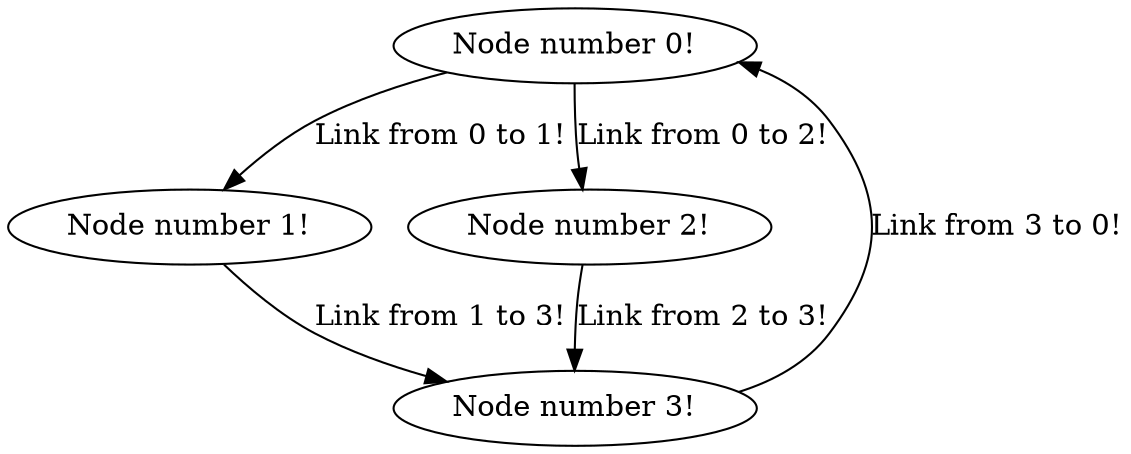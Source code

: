 digraph DotGraph
{
    Node0 [shape="ellipse", color="black", fontcolor="black", fillcolor="black", style="solid", weight="1", label="Node number 0!"];
    Node1 [shape="ellipse", color="black", fontcolor="black", fillcolor="black", style="solid", weight="1", label="Node number 1!"];
    Node2 [shape="ellipse", color="black", fontcolor="black", fillcolor="black", style="solid", weight="1", label="Node number 2!"];
    Node3 [shape="ellipse", color="black", fontcolor="black", fillcolor="black", style="solid", weight="1", label="Node number 3!"];
    Node0 -> Node1 [color="black", style="solid", weight="1", label="Link from 0 to 1!"];
    Node0 -> Node2 [color="black", style="solid", weight="1", label="Link from 0 to 2!"];
    Node1 -> Node3 [color="black", style="solid", weight="1", label="Link from 1 to 3!"];
    Node2 -> Node3 [color="black", style="solid", weight="1", label="Link from 2 to 3!"];
    Node3 -> Node0 [color="black", style="solid", weight="1", label="Link from 3 to 0!"];
}
